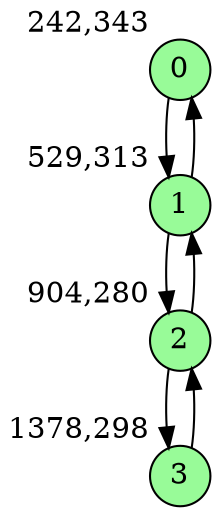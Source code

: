 digraph G {
graph [bgcolor=white]
node [shape=circle, style = filled, fillcolor=white,fixedsize=true, width=0.4, height=0.3 ]
0[xlabel="242,343", pos = "0,0!", fillcolor=palegreen ];
1[xlabel="529,313", pos = "4.48438,0.46875!", fillcolor=palegreen ];
2[xlabel="904,280", pos = "10.3438,0.984375!", fillcolor=palegreen ];
3[xlabel="1378,298", pos = "17.75,0.703125!", fillcolor=palegreen ];
0->1 ;
1->0 ;
1->2 ;
2->1 ;
2->3 ;
3->2 ;
}
